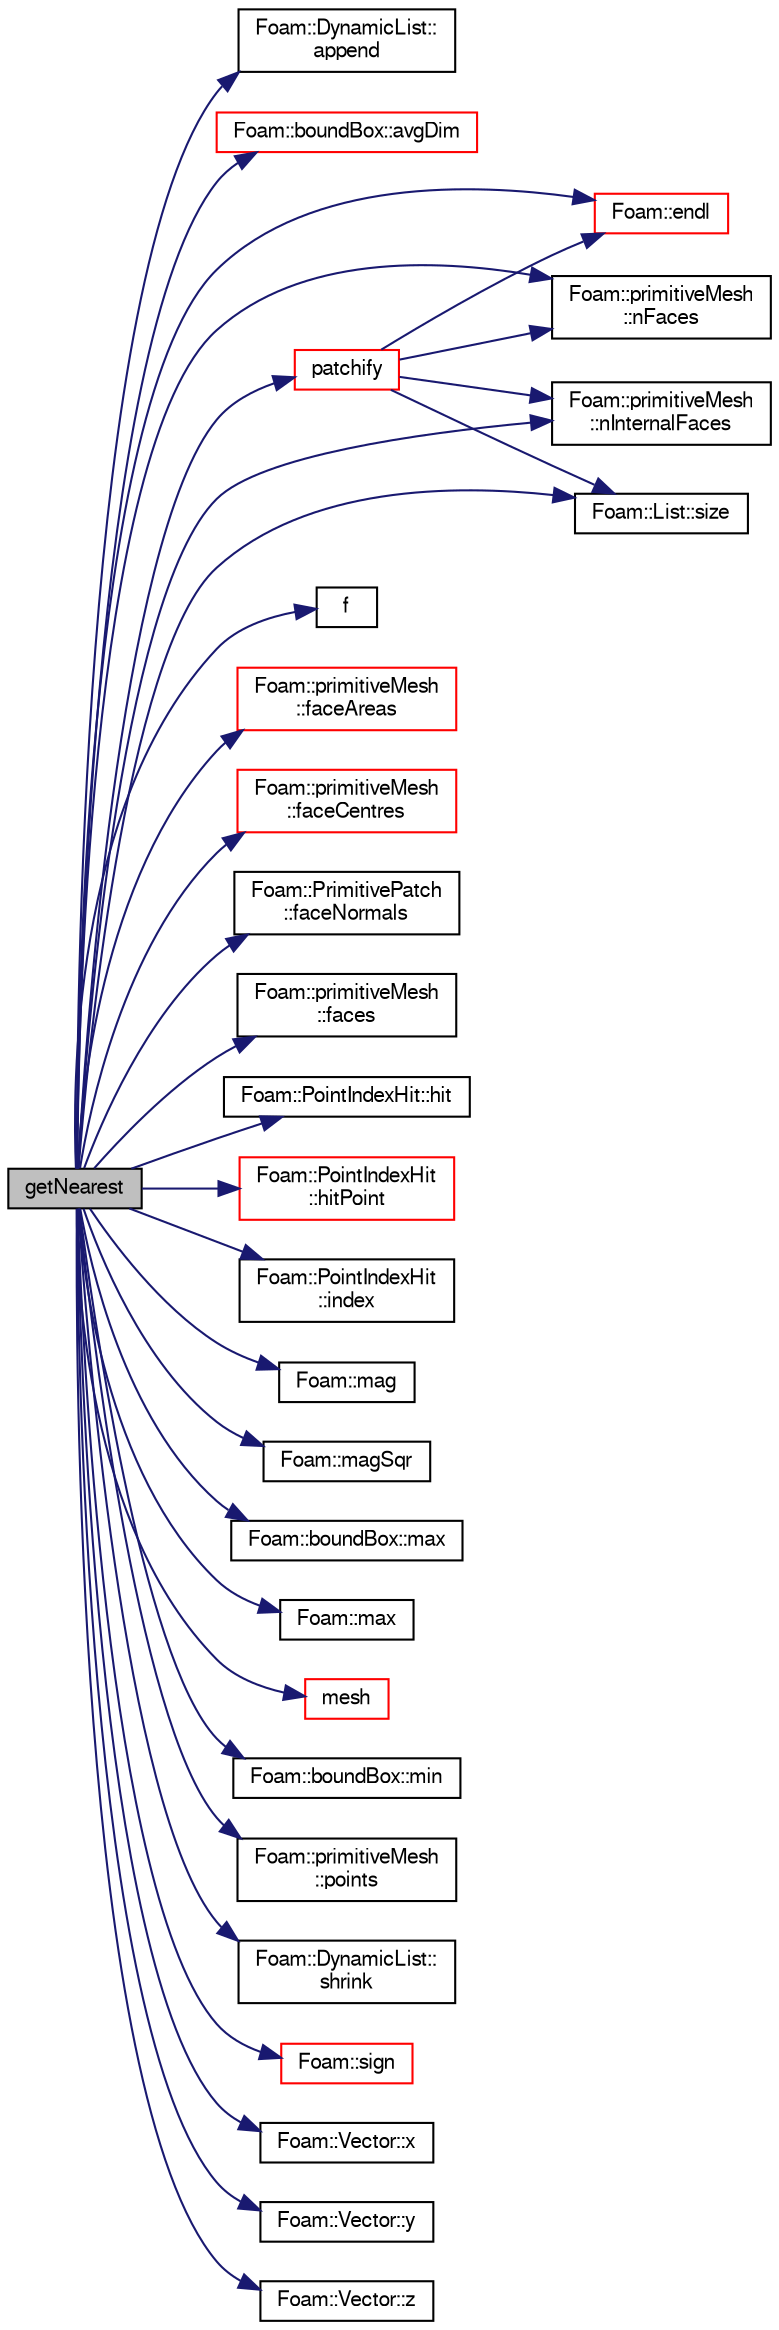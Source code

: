 digraph "getNearest"
{
  bgcolor="transparent";
  edge [fontname="FreeSans",fontsize="10",labelfontname="FreeSans",labelfontsize="10"];
  node [fontname="FreeSans",fontsize="10",shape=record];
  rankdir="LR";
  Node1310 [label="getNearest",height=0.2,width=0.4,color="black", fillcolor="grey75", style="filled", fontcolor="black"];
  Node1310 -> Node1311 [color="midnightblue",fontsize="10",style="solid",fontname="FreeSans"];
  Node1311 [label="Foam::DynamicList::\lappend",height=0.2,width=0.4,color="black",URL="$a25890.html#a7b67b42af715604376ad63a681dee6d8",tooltip="Append an element at the end of the list. "];
  Node1310 -> Node1312 [color="midnightblue",fontsize="10",style="solid",fontname="FreeSans"];
  Node1312 [label="Foam::boundBox::avgDim",height=0.2,width=0.4,color="red",URL="$a27102.html#aa81159f5355f2f2a168c36632aafe1d0",tooltip="Average length/height/width dimension. "];
  Node1310 -> Node1321 [color="midnightblue",fontsize="10",style="solid",fontname="FreeSans"];
  Node1321 [label="Foam::endl",height=0.2,width=0.4,color="red",URL="$a21124.html#a2db8fe02a0d3909e9351bb4275b23ce4",tooltip="Add newline and flush stream. "];
  Node1310 -> Node1323 [color="midnightblue",fontsize="10",style="solid",fontname="FreeSans"];
  Node1323 [label="f",height=0.2,width=0.4,color="black",URL="$a17900.html#a888be93833ac7a23170555c69c690288"];
  Node1310 -> Node1324 [color="midnightblue",fontsize="10",style="solid",fontname="FreeSans"];
  Node1324 [label="Foam::primitiveMesh\l::faceAreas",height=0.2,width=0.4,color="red",URL="$a27530.html#adefd042a02b5fa7ab8ab95063a631420"];
  Node1310 -> Node1375 [color="midnightblue",fontsize="10",style="solid",fontname="FreeSans"];
  Node1375 [label="Foam::primitiveMesh\l::faceCentres",height=0.2,width=0.4,color="red",URL="$a27530.html#a3319847c9ee813a5398d011b08de25a4"];
  Node1310 -> Node1376 [color="midnightblue",fontsize="10",style="solid",fontname="FreeSans"];
  Node1376 [label="Foam::PrimitivePatch\l::faceNormals",height=0.2,width=0.4,color="black",URL="$a27538.html#ad96a54bba336ea57f59f0da350d3c265",tooltip="Return face normals for patch. "];
  Node1310 -> Node1369 [color="midnightblue",fontsize="10",style="solid",fontname="FreeSans"];
  Node1369 [label="Foam::primitiveMesh\l::faces",height=0.2,width=0.4,color="black",URL="$a27530.html#a3669b3b29537f3a55bbd2ffa8c749f41",tooltip="Return faces. "];
  Node1310 -> Node1377 [color="midnightblue",fontsize="10",style="solid",fontname="FreeSans"];
  Node1377 [label="Foam::PointIndexHit::hit",height=0.2,width=0.4,color="black",URL="$a27566.html#aee8dc30bf27cefe419b15f96e594c155",tooltip="Is there a hit. "];
  Node1310 -> Node1378 [color="midnightblue",fontsize="10",style="solid",fontname="FreeSans"];
  Node1378 [label="Foam::PointIndexHit\l::hitPoint",height=0.2,width=0.4,color="red",URL="$a27566.html#a0350feff966a8bc8833a84ca454f1e5e",tooltip="Return hit point. "];
  Node1310 -> Node1379 [color="midnightblue",fontsize="10",style="solid",fontname="FreeSans"];
  Node1379 [label="Foam::PointIndexHit\l::index",height=0.2,width=0.4,color="black",URL="$a27566.html#a4a438520bb14406481732edc13c119c7",tooltip="Return index. "];
  Node1310 -> Node1373 [color="midnightblue",fontsize="10",style="solid",fontname="FreeSans"];
  Node1373 [label="Foam::mag",height=0.2,width=0.4,color="black",URL="$a21124.html#a929da2a3fdcf3dacbbe0487d3a330dae"];
  Node1310 -> Node1380 [color="midnightblue",fontsize="10",style="solid",fontname="FreeSans"];
  Node1380 [label="Foam::magSqr",height=0.2,width=0.4,color="black",URL="$a21124.html#ae6fff2c6981e6d9618aa5038e69def6e"];
  Node1310 -> Node1381 [color="midnightblue",fontsize="10",style="solid",fontname="FreeSans"];
  Node1381 [label="Foam::boundBox::max",height=0.2,width=0.4,color="black",URL="$a27102.html#a43279cd20862e64a21c8c82ee6c2441b",tooltip="Maximum describing the bounding box. "];
  Node1310 -> Node1382 [color="midnightblue",fontsize="10",style="solid",fontname="FreeSans"];
  Node1382 [label="Foam::max",height=0.2,width=0.4,color="black",URL="$a21124.html#ac993e906cf2774ae77e666bc24e81733"];
  Node1310 -> Node1383 [color="midnightblue",fontsize="10",style="solid",fontname="FreeSans"];
  Node1383 [label="mesh",height=0.2,width=0.4,color="red",URL="$a21430.html#a6d5e6463d124593c34d8d925916d41d7"];
  Node1310 -> Node1384 [color="midnightblue",fontsize="10",style="solid",fontname="FreeSans"];
  Node1384 [label="Foam::boundBox::min",height=0.2,width=0.4,color="black",URL="$a27102.html#a41bea928bbb72b904d07db28570b07bd",tooltip="Minimum describing the bounding box. "];
  Node1310 -> Node1367 [color="midnightblue",fontsize="10",style="solid",fontname="FreeSans"];
  Node1367 [label="Foam::primitiveMesh\l::nFaces",height=0.2,width=0.4,color="black",URL="$a27530.html#abe602c985a3c9ffa67176e969e77ca6f"];
  Node1310 -> Node1385 [color="midnightblue",fontsize="10",style="solid",fontname="FreeSans"];
  Node1385 [label="Foam::primitiveMesh\l::nInternalFaces",height=0.2,width=0.4,color="black",URL="$a27530.html#aa6c7965af1f30d16d9125deb981cbdb0"];
  Node1310 -> Node1386 [color="midnightblue",fontsize="10",style="solid",fontname="FreeSans"];
  Node1386 [label="patchify",height=0.2,width=0.4,color="red",URL="$a21430.html#ae2705f64a0b5d9d61dc1b67afa50a160",tooltip="Take over patches onto polyMesh from nearest face in *this. "];
  Node1386 -> Node1385 [color="midnightblue",fontsize="10",style="solid",fontname="FreeSans"];
  Node1386 -> Node1367 [color="midnightblue",fontsize="10",style="solid",fontname="FreeSans"];
  Node1386 -> Node1321 [color="midnightblue",fontsize="10",style="solid",fontname="FreeSans"];
  Node1386 -> Node1371 [color="midnightblue",fontsize="10",style="solid",fontname="FreeSans"];
  Node1371 [label="Foam::List::size",height=0.2,width=0.4,color="black",URL="$a25694.html#a8a5f6fa29bd4b500caf186f60245b384",tooltip="Override size to be inconsistent with allocated storage. "];
  Node1310 -> Node1374 [color="midnightblue",fontsize="10",style="solid",fontname="FreeSans"];
  Node1374 [label="Foam::primitiveMesh\l::points",height=0.2,width=0.4,color="black",URL="$a27530.html#ad0e408ab3f867b58e419eb1cd8c2dbb6",tooltip="Return mesh points. "];
  Node1310 -> Node1827 [color="midnightblue",fontsize="10",style="solid",fontname="FreeSans"];
  Node1827 [label="Foam::DynamicList::\lshrink",height=0.2,width=0.4,color="black",URL="$a25890.html#a88964e734acd91f096c914d0cc5a6e75",tooltip="Shrink the allocated space to the number of elements used. "];
  Node1310 -> Node1828 [color="midnightblue",fontsize="10",style="solid",fontname="FreeSans"];
  Node1828 [label="Foam::sign",height=0.2,width=0.4,color="red",URL="$a21124.html#a221fd301d6c49c5bd4a6c0f5ccb893b2"];
  Node1310 -> Node1371 [color="midnightblue",fontsize="10",style="solid",fontname="FreeSans"];
  Node1310 -> Node1490 [color="midnightblue",fontsize="10",style="solid",fontname="FreeSans"];
  Node1490 [label="Foam::Vector::x",height=0.2,width=0.4,color="black",URL="$a28442.html#a63327976e5a8359700064a02ae22548e"];
  Node1310 -> Node1491 [color="midnightblue",fontsize="10",style="solid",fontname="FreeSans"];
  Node1491 [label="Foam::Vector::y",height=0.2,width=0.4,color="black",URL="$a28442.html#a1ee865f676fbac703a49c6654dd3ad74"];
  Node1310 -> Node1492 [color="midnightblue",fontsize="10",style="solid",fontname="FreeSans"];
  Node1492 [label="Foam::Vector::z",height=0.2,width=0.4,color="black",URL="$a28442.html#a1c8320b15610de211ec70ef966581423"];
}
